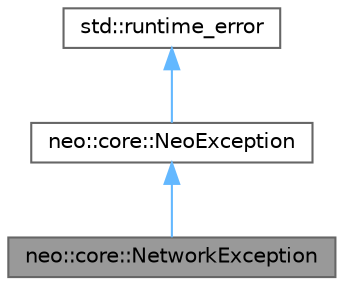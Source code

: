 digraph "neo::core::NetworkException"
{
 // LATEX_PDF_SIZE
  bgcolor="transparent";
  edge [fontname=Helvetica,fontsize=10,labelfontname=Helvetica,labelfontsize=10];
  node [fontname=Helvetica,fontsize=10,shape=box,height=0.2,width=0.4];
  Node1 [id="Node000001",label="neo::core::NetworkException",height=0.2,width=0.4,color="gray40", fillcolor="grey60", style="filled", fontcolor="black",tooltip="Exception for network operations."];
  Node2 -> Node1 [id="edge3_Node000001_Node000002",dir="back",color="steelblue1",style="solid",tooltip=" "];
  Node2 [id="Node000002",label="neo::core::NeoException",height=0.2,width=0.4,color="gray40", fillcolor="white", style="filled",URL="$classneo_1_1core_1_1_neo_exception.html",tooltip="Base exception class for all Neo-specific exceptions."];
  Node3 -> Node2 [id="edge4_Node000002_Node000003",dir="back",color="steelblue1",style="solid",tooltip=" "];
  Node3 [id="Node000003",label="std::runtime_error",height=0.2,width=0.4,color="gray40", fillcolor="white", style="filled",tooltip=" "];
}
